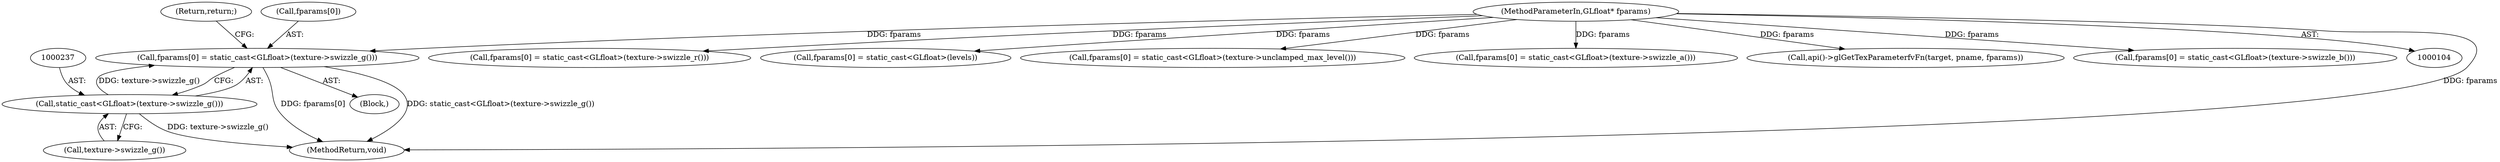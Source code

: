 digraph "0_Chrome_385508dc888ef15d272cdd2705b17996abc519d6@array" {
"1000232" [label="(Call,fparams[0] = static_cast<GLfloat>(texture->swizzle_g()))"];
"1000236" [label="(Call,static_cast<GLfloat>(texture->swizzle_g()))"];
"1000107" [label="(MethodParameterIn,GLfloat* fparams)"];
"1000236" [label="(Call,static_cast<GLfloat>(texture->swizzle_g()))"];
"1000231" [label="(Block,)"];
"1000213" [label="(Call,fparams[0] = static_cast<GLfloat>(texture->swizzle_r()))"];
"1000156" [label="(Call,fparams[0] = static_cast<GLfloat>(levels))"];
"1000194" [label="(Call,fparams[0] = static_cast<GLfloat>(texture->unclamped_max_level()))"];
"1000246" [label="(Return,return;)"];
"1000233" [label="(Call,fparams[0])"];
"1000107" [label="(MethodParameterIn,GLfloat* fparams)"];
"1000270" [label="(Call,fparams[0] = static_cast<GLfloat>(texture->swizzle_a()))"];
"1000290" [label="(Call,api()->glGetTexParameterfvFn(target, pname, fparams))"];
"1000232" [label="(Call,fparams[0] = static_cast<GLfloat>(texture->swizzle_g()))"];
"1000238" [label="(Call,texture->swizzle_g())"];
"1000251" [label="(Call,fparams[0] = static_cast<GLfloat>(texture->swizzle_b()))"];
"1000300" [label="(MethodReturn,void)"];
"1000232" -> "1000231"  [label="AST: "];
"1000232" -> "1000236"  [label="CFG: "];
"1000233" -> "1000232"  [label="AST: "];
"1000236" -> "1000232"  [label="AST: "];
"1000246" -> "1000232"  [label="CFG: "];
"1000232" -> "1000300"  [label="DDG: static_cast<GLfloat>(texture->swizzle_g())"];
"1000232" -> "1000300"  [label="DDG: fparams[0]"];
"1000236" -> "1000232"  [label="DDG: texture->swizzle_g()"];
"1000107" -> "1000232"  [label="DDG: fparams"];
"1000236" -> "1000238"  [label="CFG: "];
"1000237" -> "1000236"  [label="AST: "];
"1000238" -> "1000236"  [label="AST: "];
"1000236" -> "1000300"  [label="DDG: texture->swizzle_g()"];
"1000107" -> "1000104"  [label="AST: "];
"1000107" -> "1000300"  [label="DDG: fparams"];
"1000107" -> "1000156"  [label="DDG: fparams"];
"1000107" -> "1000194"  [label="DDG: fparams"];
"1000107" -> "1000213"  [label="DDG: fparams"];
"1000107" -> "1000251"  [label="DDG: fparams"];
"1000107" -> "1000270"  [label="DDG: fparams"];
"1000107" -> "1000290"  [label="DDG: fparams"];
}
